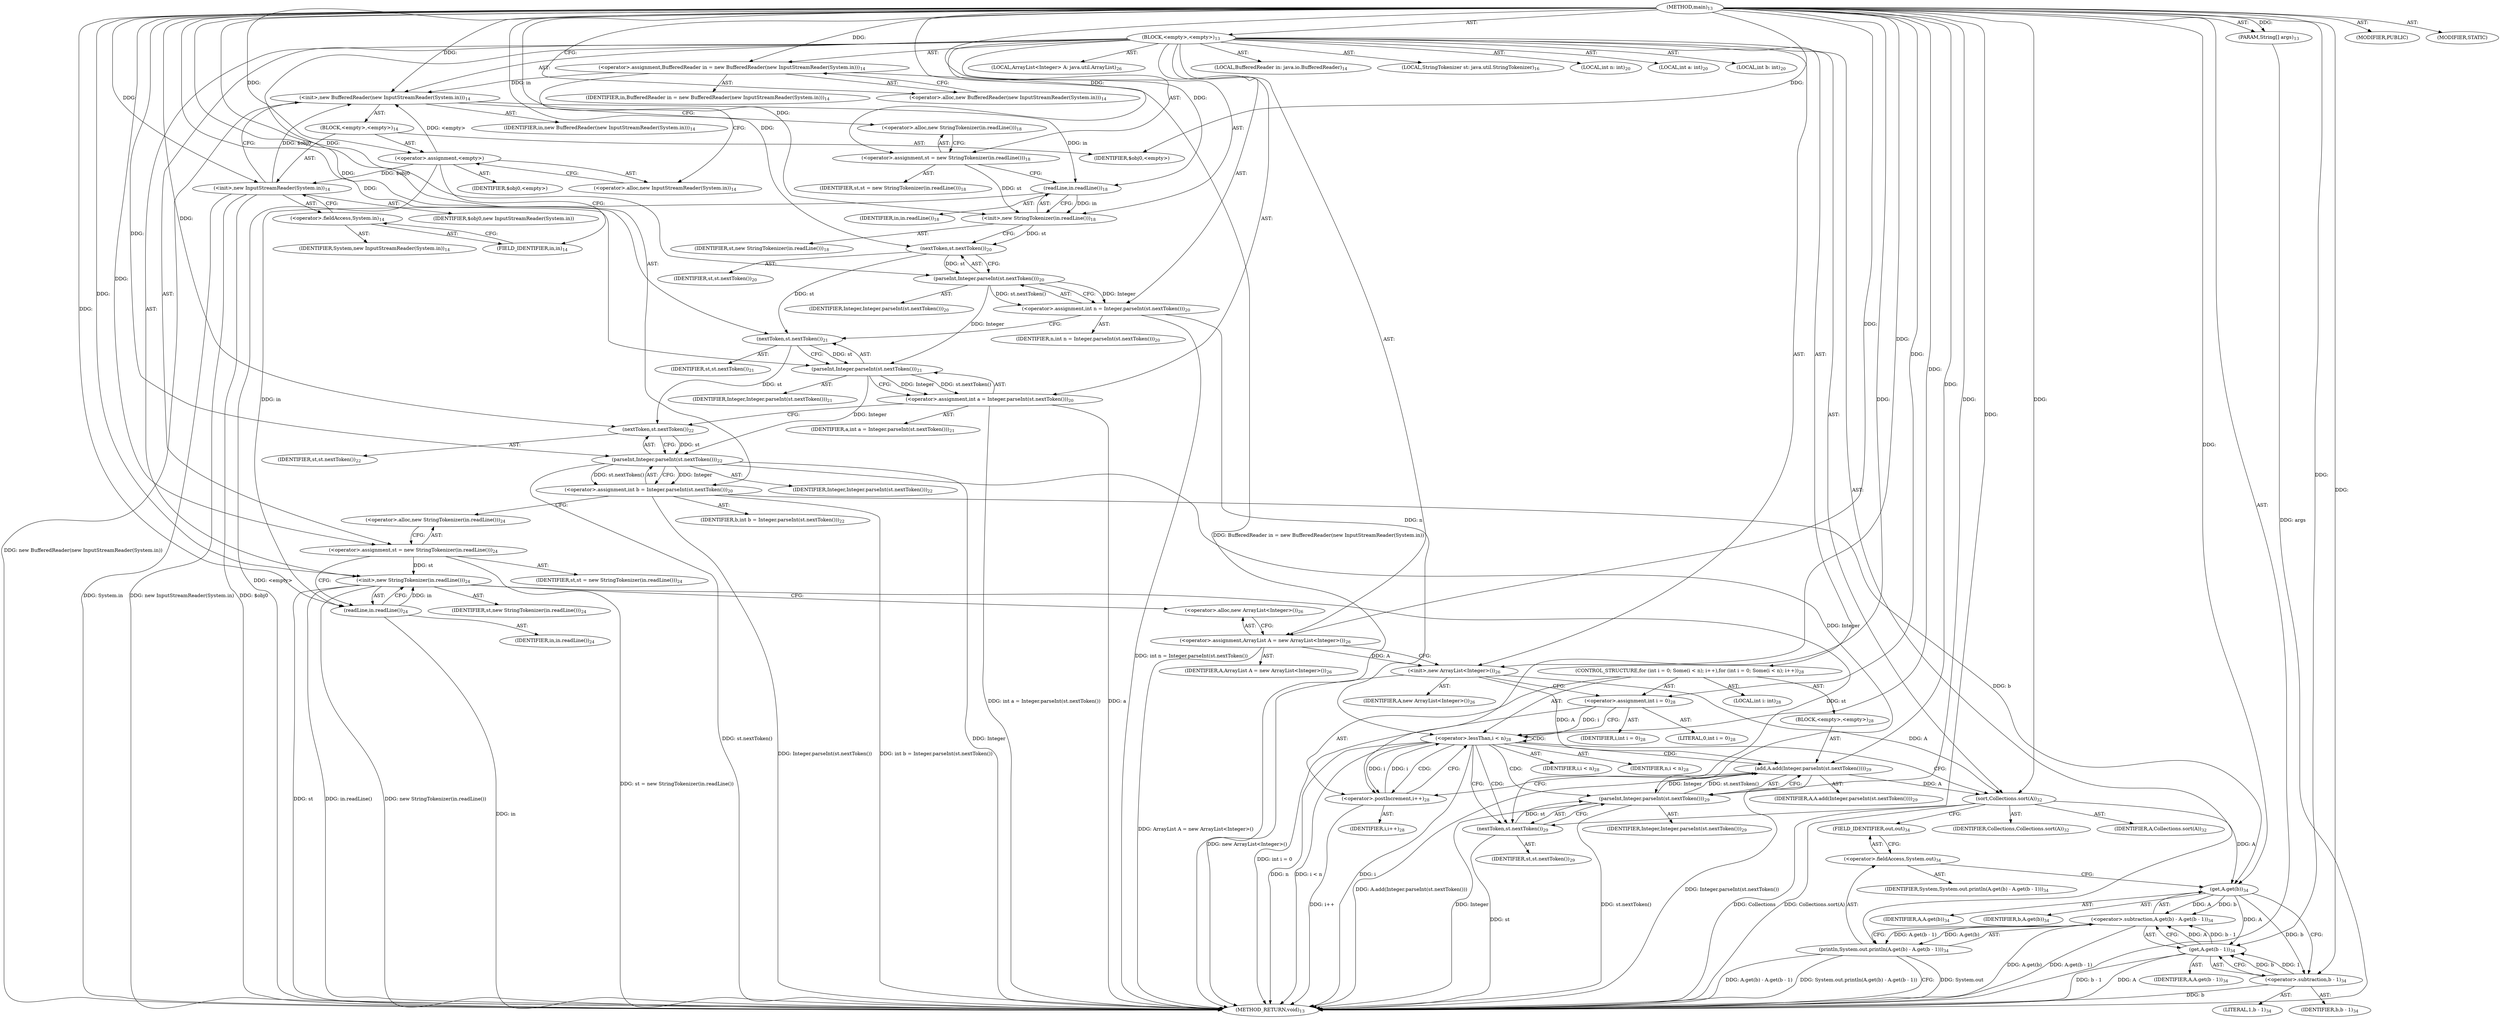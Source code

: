 digraph "main" {  
"24" [label = <(METHOD,main)<SUB>13</SUB>> ]
"25" [label = <(PARAM,String[] args)<SUB>13</SUB>> ]
"26" [label = <(BLOCK,&lt;empty&gt;,&lt;empty&gt;)<SUB>13</SUB>> ]
"4" [label = <(LOCAL,BufferedReader in: java.io.BufferedReader)<SUB>14</SUB>> ]
"27" [label = <(&lt;operator&gt;.assignment,BufferedReader in = new BufferedReader(new InputStreamReader(System.in)))<SUB>14</SUB>> ]
"28" [label = <(IDENTIFIER,in,BufferedReader in = new BufferedReader(new InputStreamReader(System.in)))<SUB>14</SUB>> ]
"29" [label = <(&lt;operator&gt;.alloc,new BufferedReader(new InputStreamReader(System.in)))<SUB>14</SUB>> ]
"30" [label = <(&lt;init&gt;,new BufferedReader(new InputStreamReader(System.in)))<SUB>14</SUB>> ]
"3" [label = <(IDENTIFIER,in,new BufferedReader(new InputStreamReader(System.in)))<SUB>14</SUB>> ]
"31" [label = <(BLOCK,&lt;empty&gt;,&lt;empty&gt;)<SUB>14</SUB>> ]
"32" [label = <(&lt;operator&gt;.assignment,&lt;empty&gt;)> ]
"33" [label = <(IDENTIFIER,$obj0,&lt;empty&gt;)> ]
"34" [label = <(&lt;operator&gt;.alloc,new InputStreamReader(System.in))<SUB>14</SUB>> ]
"35" [label = <(&lt;init&gt;,new InputStreamReader(System.in))<SUB>14</SUB>> ]
"36" [label = <(IDENTIFIER,$obj0,new InputStreamReader(System.in))> ]
"37" [label = <(&lt;operator&gt;.fieldAccess,System.in)<SUB>14</SUB>> ]
"38" [label = <(IDENTIFIER,System,new InputStreamReader(System.in))<SUB>14</SUB>> ]
"39" [label = <(FIELD_IDENTIFIER,in,in)<SUB>14</SUB>> ]
"40" [label = <(IDENTIFIER,$obj0,&lt;empty&gt;)> ]
"6" [label = <(LOCAL,StringTokenizer st: java.util.StringTokenizer)<SUB>16</SUB>> ]
"41" [label = <(&lt;operator&gt;.assignment,st = new StringTokenizer(in.readLine()))<SUB>18</SUB>> ]
"42" [label = <(IDENTIFIER,st,st = new StringTokenizer(in.readLine()))<SUB>18</SUB>> ]
"43" [label = <(&lt;operator&gt;.alloc,new StringTokenizer(in.readLine()))<SUB>18</SUB>> ]
"44" [label = <(&lt;init&gt;,new StringTokenizer(in.readLine()))<SUB>18</SUB>> ]
"5" [label = <(IDENTIFIER,st,new StringTokenizer(in.readLine()))<SUB>18</SUB>> ]
"45" [label = <(readLine,in.readLine())<SUB>18</SUB>> ]
"46" [label = <(IDENTIFIER,in,in.readLine())<SUB>18</SUB>> ]
"47" [label = <(LOCAL,int n: int)<SUB>20</SUB>> ]
"48" [label = <(LOCAL,int a: int)<SUB>20</SUB>> ]
"49" [label = <(LOCAL,int b: int)<SUB>20</SUB>> ]
"50" [label = <(&lt;operator&gt;.assignment,int n = Integer.parseInt(st.nextToken()))<SUB>20</SUB>> ]
"51" [label = <(IDENTIFIER,n,int n = Integer.parseInt(st.nextToken()))<SUB>20</SUB>> ]
"52" [label = <(parseInt,Integer.parseInt(st.nextToken()))<SUB>20</SUB>> ]
"53" [label = <(IDENTIFIER,Integer,Integer.parseInt(st.nextToken()))<SUB>20</SUB>> ]
"54" [label = <(nextToken,st.nextToken())<SUB>20</SUB>> ]
"55" [label = <(IDENTIFIER,st,st.nextToken())<SUB>20</SUB>> ]
"56" [label = <(&lt;operator&gt;.assignment,int a = Integer.parseInt(st.nextToken()))<SUB>20</SUB>> ]
"57" [label = <(IDENTIFIER,a,int a = Integer.parseInt(st.nextToken()))<SUB>21</SUB>> ]
"58" [label = <(parseInt,Integer.parseInt(st.nextToken()))<SUB>21</SUB>> ]
"59" [label = <(IDENTIFIER,Integer,Integer.parseInt(st.nextToken()))<SUB>21</SUB>> ]
"60" [label = <(nextToken,st.nextToken())<SUB>21</SUB>> ]
"61" [label = <(IDENTIFIER,st,st.nextToken())<SUB>21</SUB>> ]
"62" [label = <(&lt;operator&gt;.assignment,int b = Integer.parseInt(st.nextToken()))<SUB>20</SUB>> ]
"63" [label = <(IDENTIFIER,b,int b = Integer.parseInt(st.nextToken()))<SUB>22</SUB>> ]
"64" [label = <(parseInt,Integer.parseInt(st.nextToken()))<SUB>22</SUB>> ]
"65" [label = <(IDENTIFIER,Integer,Integer.parseInt(st.nextToken()))<SUB>22</SUB>> ]
"66" [label = <(nextToken,st.nextToken())<SUB>22</SUB>> ]
"67" [label = <(IDENTIFIER,st,st.nextToken())<SUB>22</SUB>> ]
"68" [label = <(&lt;operator&gt;.assignment,st = new StringTokenizer(in.readLine()))<SUB>24</SUB>> ]
"69" [label = <(IDENTIFIER,st,st = new StringTokenizer(in.readLine()))<SUB>24</SUB>> ]
"70" [label = <(&lt;operator&gt;.alloc,new StringTokenizer(in.readLine()))<SUB>24</SUB>> ]
"71" [label = <(&lt;init&gt;,new StringTokenizer(in.readLine()))<SUB>24</SUB>> ]
"7" [label = <(IDENTIFIER,st,new StringTokenizer(in.readLine()))<SUB>24</SUB>> ]
"72" [label = <(readLine,in.readLine())<SUB>24</SUB>> ]
"73" [label = <(IDENTIFIER,in,in.readLine())<SUB>24</SUB>> ]
"9" [label = <(LOCAL,ArrayList&lt;Integer&gt; A: java.util.ArrayList)<SUB>26</SUB>> ]
"74" [label = <(&lt;operator&gt;.assignment,ArrayList A = new ArrayList&lt;Integer&gt;())<SUB>26</SUB>> ]
"75" [label = <(IDENTIFIER,A,ArrayList A = new ArrayList&lt;Integer&gt;())<SUB>26</SUB>> ]
"76" [label = <(&lt;operator&gt;.alloc,new ArrayList&lt;Integer&gt;())<SUB>26</SUB>> ]
"77" [label = <(&lt;init&gt;,new ArrayList&lt;Integer&gt;())<SUB>26</SUB>> ]
"8" [label = <(IDENTIFIER,A,new ArrayList&lt;Integer&gt;())<SUB>26</SUB>> ]
"78" [label = <(CONTROL_STRUCTURE,for (int i = 0; Some(i &lt; n); i++),for (int i = 0; Some(i &lt; n); i++))<SUB>28</SUB>> ]
"79" [label = <(LOCAL,int i: int)<SUB>28</SUB>> ]
"80" [label = <(&lt;operator&gt;.assignment,int i = 0)<SUB>28</SUB>> ]
"81" [label = <(IDENTIFIER,i,int i = 0)<SUB>28</SUB>> ]
"82" [label = <(LITERAL,0,int i = 0)<SUB>28</SUB>> ]
"83" [label = <(&lt;operator&gt;.lessThan,i &lt; n)<SUB>28</SUB>> ]
"84" [label = <(IDENTIFIER,i,i &lt; n)<SUB>28</SUB>> ]
"85" [label = <(IDENTIFIER,n,i &lt; n)<SUB>28</SUB>> ]
"86" [label = <(&lt;operator&gt;.postIncrement,i++)<SUB>28</SUB>> ]
"87" [label = <(IDENTIFIER,i,i++)<SUB>28</SUB>> ]
"88" [label = <(BLOCK,&lt;empty&gt;,&lt;empty&gt;)<SUB>28</SUB>> ]
"89" [label = <(add,A.add(Integer.parseInt(st.nextToken())))<SUB>29</SUB>> ]
"90" [label = <(IDENTIFIER,A,A.add(Integer.parseInt(st.nextToken())))<SUB>29</SUB>> ]
"91" [label = <(parseInt,Integer.parseInt(st.nextToken()))<SUB>29</SUB>> ]
"92" [label = <(IDENTIFIER,Integer,Integer.parseInt(st.nextToken()))<SUB>29</SUB>> ]
"93" [label = <(nextToken,st.nextToken())<SUB>29</SUB>> ]
"94" [label = <(IDENTIFIER,st,st.nextToken())<SUB>29</SUB>> ]
"95" [label = <(sort,Collections.sort(A))<SUB>32</SUB>> ]
"96" [label = <(IDENTIFIER,Collections,Collections.sort(A))<SUB>32</SUB>> ]
"97" [label = <(IDENTIFIER,A,Collections.sort(A))<SUB>32</SUB>> ]
"98" [label = <(println,System.out.println(A.get(b) - A.get(b - 1)))<SUB>34</SUB>> ]
"99" [label = <(&lt;operator&gt;.fieldAccess,System.out)<SUB>34</SUB>> ]
"100" [label = <(IDENTIFIER,System,System.out.println(A.get(b) - A.get(b - 1)))<SUB>34</SUB>> ]
"101" [label = <(FIELD_IDENTIFIER,out,out)<SUB>34</SUB>> ]
"102" [label = <(&lt;operator&gt;.subtraction,A.get(b) - A.get(b - 1))<SUB>34</SUB>> ]
"103" [label = <(get,A.get(b))<SUB>34</SUB>> ]
"104" [label = <(IDENTIFIER,A,A.get(b))<SUB>34</SUB>> ]
"105" [label = <(IDENTIFIER,b,A.get(b))<SUB>34</SUB>> ]
"106" [label = <(get,A.get(b - 1))<SUB>34</SUB>> ]
"107" [label = <(IDENTIFIER,A,A.get(b - 1))<SUB>34</SUB>> ]
"108" [label = <(&lt;operator&gt;.subtraction,b - 1)<SUB>34</SUB>> ]
"109" [label = <(IDENTIFIER,b,b - 1)<SUB>34</SUB>> ]
"110" [label = <(LITERAL,1,b - 1)<SUB>34</SUB>> ]
"111" [label = <(MODIFIER,PUBLIC)> ]
"112" [label = <(MODIFIER,STATIC)> ]
"113" [label = <(METHOD_RETURN,void)<SUB>13</SUB>> ]
  "24" -> "25"  [ label = "AST: "] 
  "24" -> "26"  [ label = "AST: "] 
  "24" -> "111"  [ label = "AST: "] 
  "24" -> "112"  [ label = "AST: "] 
  "24" -> "113"  [ label = "AST: "] 
  "26" -> "4"  [ label = "AST: "] 
  "26" -> "27"  [ label = "AST: "] 
  "26" -> "30"  [ label = "AST: "] 
  "26" -> "6"  [ label = "AST: "] 
  "26" -> "41"  [ label = "AST: "] 
  "26" -> "44"  [ label = "AST: "] 
  "26" -> "47"  [ label = "AST: "] 
  "26" -> "48"  [ label = "AST: "] 
  "26" -> "49"  [ label = "AST: "] 
  "26" -> "50"  [ label = "AST: "] 
  "26" -> "56"  [ label = "AST: "] 
  "26" -> "62"  [ label = "AST: "] 
  "26" -> "68"  [ label = "AST: "] 
  "26" -> "71"  [ label = "AST: "] 
  "26" -> "9"  [ label = "AST: "] 
  "26" -> "74"  [ label = "AST: "] 
  "26" -> "77"  [ label = "AST: "] 
  "26" -> "78"  [ label = "AST: "] 
  "26" -> "95"  [ label = "AST: "] 
  "26" -> "98"  [ label = "AST: "] 
  "27" -> "28"  [ label = "AST: "] 
  "27" -> "29"  [ label = "AST: "] 
  "30" -> "3"  [ label = "AST: "] 
  "30" -> "31"  [ label = "AST: "] 
  "31" -> "32"  [ label = "AST: "] 
  "31" -> "35"  [ label = "AST: "] 
  "31" -> "40"  [ label = "AST: "] 
  "32" -> "33"  [ label = "AST: "] 
  "32" -> "34"  [ label = "AST: "] 
  "35" -> "36"  [ label = "AST: "] 
  "35" -> "37"  [ label = "AST: "] 
  "37" -> "38"  [ label = "AST: "] 
  "37" -> "39"  [ label = "AST: "] 
  "41" -> "42"  [ label = "AST: "] 
  "41" -> "43"  [ label = "AST: "] 
  "44" -> "5"  [ label = "AST: "] 
  "44" -> "45"  [ label = "AST: "] 
  "45" -> "46"  [ label = "AST: "] 
  "50" -> "51"  [ label = "AST: "] 
  "50" -> "52"  [ label = "AST: "] 
  "52" -> "53"  [ label = "AST: "] 
  "52" -> "54"  [ label = "AST: "] 
  "54" -> "55"  [ label = "AST: "] 
  "56" -> "57"  [ label = "AST: "] 
  "56" -> "58"  [ label = "AST: "] 
  "58" -> "59"  [ label = "AST: "] 
  "58" -> "60"  [ label = "AST: "] 
  "60" -> "61"  [ label = "AST: "] 
  "62" -> "63"  [ label = "AST: "] 
  "62" -> "64"  [ label = "AST: "] 
  "64" -> "65"  [ label = "AST: "] 
  "64" -> "66"  [ label = "AST: "] 
  "66" -> "67"  [ label = "AST: "] 
  "68" -> "69"  [ label = "AST: "] 
  "68" -> "70"  [ label = "AST: "] 
  "71" -> "7"  [ label = "AST: "] 
  "71" -> "72"  [ label = "AST: "] 
  "72" -> "73"  [ label = "AST: "] 
  "74" -> "75"  [ label = "AST: "] 
  "74" -> "76"  [ label = "AST: "] 
  "77" -> "8"  [ label = "AST: "] 
  "78" -> "79"  [ label = "AST: "] 
  "78" -> "80"  [ label = "AST: "] 
  "78" -> "83"  [ label = "AST: "] 
  "78" -> "86"  [ label = "AST: "] 
  "78" -> "88"  [ label = "AST: "] 
  "80" -> "81"  [ label = "AST: "] 
  "80" -> "82"  [ label = "AST: "] 
  "83" -> "84"  [ label = "AST: "] 
  "83" -> "85"  [ label = "AST: "] 
  "86" -> "87"  [ label = "AST: "] 
  "88" -> "89"  [ label = "AST: "] 
  "89" -> "90"  [ label = "AST: "] 
  "89" -> "91"  [ label = "AST: "] 
  "91" -> "92"  [ label = "AST: "] 
  "91" -> "93"  [ label = "AST: "] 
  "93" -> "94"  [ label = "AST: "] 
  "95" -> "96"  [ label = "AST: "] 
  "95" -> "97"  [ label = "AST: "] 
  "98" -> "99"  [ label = "AST: "] 
  "98" -> "102"  [ label = "AST: "] 
  "99" -> "100"  [ label = "AST: "] 
  "99" -> "101"  [ label = "AST: "] 
  "102" -> "103"  [ label = "AST: "] 
  "102" -> "106"  [ label = "AST: "] 
  "103" -> "104"  [ label = "AST: "] 
  "103" -> "105"  [ label = "AST: "] 
  "106" -> "107"  [ label = "AST: "] 
  "106" -> "108"  [ label = "AST: "] 
  "108" -> "109"  [ label = "AST: "] 
  "108" -> "110"  [ label = "AST: "] 
  "27" -> "34"  [ label = "CFG: "] 
  "30" -> "43"  [ label = "CFG: "] 
  "41" -> "45"  [ label = "CFG: "] 
  "44" -> "54"  [ label = "CFG: "] 
  "50" -> "60"  [ label = "CFG: "] 
  "56" -> "66"  [ label = "CFG: "] 
  "62" -> "70"  [ label = "CFG: "] 
  "68" -> "72"  [ label = "CFG: "] 
  "71" -> "76"  [ label = "CFG: "] 
  "74" -> "77"  [ label = "CFG: "] 
  "77" -> "80"  [ label = "CFG: "] 
  "95" -> "101"  [ label = "CFG: "] 
  "98" -> "113"  [ label = "CFG: "] 
  "29" -> "27"  [ label = "CFG: "] 
  "43" -> "41"  [ label = "CFG: "] 
  "45" -> "44"  [ label = "CFG: "] 
  "52" -> "50"  [ label = "CFG: "] 
  "58" -> "56"  [ label = "CFG: "] 
  "64" -> "62"  [ label = "CFG: "] 
  "70" -> "68"  [ label = "CFG: "] 
  "72" -> "71"  [ label = "CFG: "] 
  "76" -> "74"  [ label = "CFG: "] 
  "80" -> "83"  [ label = "CFG: "] 
  "83" -> "93"  [ label = "CFG: "] 
  "83" -> "95"  [ label = "CFG: "] 
  "86" -> "83"  [ label = "CFG: "] 
  "99" -> "103"  [ label = "CFG: "] 
  "102" -> "98"  [ label = "CFG: "] 
  "32" -> "39"  [ label = "CFG: "] 
  "35" -> "30"  [ label = "CFG: "] 
  "54" -> "52"  [ label = "CFG: "] 
  "60" -> "58"  [ label = "CFG: "] 
  "66" -> "64"  [ label = "CFG: "] 
  "89" -> "86"  [ label = "CFG: "] 
  "101" -> "99"  [ label = "CFG: "] 
  "103" -> "108"  [ label = "CFG: "] 
  "106" -> "102"  [ label = "CFG: "] 
  "34" -> "32"  [ label = "CFG: "] 
  "37" -> "35"  [ label = "CFG: "] 
  "91" -> "89"  [ label = "CFG: "] 
  "108" -> "106"  [ label = "CFG: "] 
  "39" -> "37"  [ label = "CFG: "] 
  "93" -> "91"  [ label = "CFG: "] 
  "24" -> "29"  [ label = "CFG: "] 
  "25" -> "113"  [ label = "DDG: args"] 
  "27" -> "113"  [ label = "DDG: BufferedReader in = new BufferedReader(new InputStreamReader(System.in))"] 
  "32" -> "113"  [ label = "DDG: &lt;empty&gt;"] 
  "35" -> "113"  [ label = "DDG: $obj0"] 
  "35" -> "113"  [ label = "DDG: System.in"] 
  "35" -> "113"  [ label = "DDG: new InputStreamReader(System.in)"] 
  "30" -> "113"  [ label = "DDG: new BufferedReader(new InputStreamReader(System.in))"] 
  "50" -> "113"  [ label = "DDG: int n = Integer.parseInt(st.nextToken())"] 
  "56" -> "113"  [ label = "DDG: a"] 
  "56" -> "113"  [ label = "DDG: int a = Integer.parseInt(st.nextToken())"] 
  "64" -> "113"  [ label = "DDG: Integer"] 
  "64" -> "113"  [ label = "DDG: st.nextToken()"] 
  "62" -> "113"  [ label = "DDG: Integer.parseInt(st.nextToken())"] 
  "62" -> "113"  [ label = "DDG: int b = Integer.parseInt(st.nextToken())"] 
  "68" -> "113"  [ label = "DDG: st = new StringTokenizer(in.readLine())"] 
  "71" -> "113"  [ label = "DDG: st"] 
  "72" -> "113"  [ label = "DDG: in"] 
  "71" -> "113"  [ label = "DDG: in.readLine()"] 
  "71" -> "113"  [ label = "DDG: new StringTokenizer(in.readLine())"] 
  "74" -> "113"  [ label = "DDG: ArrayList A = new ArrayList&lt;Integer&gt;()"] 
  "77" -> "113"  [ label = "DDG: new ArrayList&lt;Integer&gt;()"] 
  "80" -> "113"  [ label = "DDG: int i = 0"] 
  "83" -> "113"  [ label = "DDG: i"] 
  "83" -> "113"  [ label = "DDG: n"] 
  "83" -> "113"  [ label = "DDG: i &lt; n"] 
  "95" -> "113"  [ label = "DDG: Collections.sort(A)"] 
  "98" -> "113"  [ label = "DDG: System.out"] 
  "102" -> "113"  [ label = "DDG: A.get(b)"] 
  "106" -> "113"  [ label = "DDG: A"] 
  "108" -> "113"  [ label = "DDG: b"] 
  "106" -> "113"  [ label = "DDG: b - 1"] 
  "102" -> "113"  [ label = "DDG: A.get(b - 1)"] 
  "98" -> "113"  [ label = "DDG: A.get(b) - A.get(b - 1)"] 
  "98" -> "113"  [ label = "DDG: System.out.println(A.get(b) - A.get(b - 1))"] 
  "91" -> "113"  [ label = "DDG: Integer"] 
  "93" -> "113"  [ label = "DDG: st"] 
  "91" -> "113"  [ label = "DDG: st.nextToken()"] 
  "89" -> "113"  [ label = "DDG: Integer.parseInt(st.nextToken())"] 
  "89" -> "113"  [ label = "DDG: A.add(Integer.parseInt(st.nextToken()))"] 
  "86" -> "113"  [ label = "DDG: i++"] 
  "95" -> "113"  [ label = "DDG: Collections"] 
  "24" -> "25"  [ label = "DDG: "] 
  "24" -> "27"  [ label = "DDG: "] 
  "24" -> "41"  [ label = "DDG: "] 
  "52" -> "50"  [ label = "DDG: Integer"] 
  "52" -> "50"  [ label = "DDG: st.nextToken()"] 
  "58" -> "56"  [ label = "DDG: Integer"] 
  "58" -> "56"  [ label = "DDG: st.nextToken()"] 
  "64" -> "62"  [ label = "DDG: Integer"] 
  "64" -> "62"  [ label = "DDG: st.nextToken()"] 
  "24" -> "68"  [ label = "DDG: "] 
  "24" -> "74"  [ label = "DDG: "] 
  "27" -> "30"  [ label = "DDG: in"] 
  "24" -> "30"  [ label = "DDG: "] 
  "32" -> "30"  [ label = "DDG: &lt;empty&gt;"] 
  "35" -> "30"  [ label = "DDG: $obj0"] 
  "41" -> "44"  [ label = "DDG: st"] 
  "24" -> "44"  [ label = "DDG: "] 
  "45" -> "44"  [ label = "DDG: in"] 
  "68" -> "71"  [ label = "DDG: st"] 
  "24" -> "71"  [ label = "DDG: "] 
  "72" -> "71"  [ label = "DDG: in"] 
  "74" -> "77"  [ label = "DDG: A"] 
  "24" -> "77"  [ label = "DDG: "] 
  "24" -> "80"  [ label = "DDG: "] 
  "24" -> "95"  [ label = "DDG: "] 
  "77" -> "95"  [ label = "DDG: A"] 
  "89" -> "95"  [ label = "DDG: A"] 
  "102" -> "98"  [ label = "DDG: A.get(b)"] 
  "102" -> "98"  [ label = "DDG: A.get(b - 1)"] 
  "24" -> "32"  [ label = "DDG: "] 
  "24" -> "40"  [ label = "DDG: "] 
  "30" -> "45"  [ label = "DDG: in"] 
  "24" -> "45"  [ label = "DDG: "] 
  "24" -> "52"  [ label = "DDG: "] 
  "54" -> "52"  [ label = "DDG: st"] 
  "52" -> "58"  [ label = "DDG: Integer"] 
  "24" -> "58"  [ label = "DDG: "] 
  "60" -> "58"  [ label = "DDG: st"] 
  "58" -> "64"  [ label = "DDG: Integer"] 
  "24" -> "64"  [ label = "DDG: "] 
  "66" -> "64"  [ label = "DDG: st"] 
  "45" -> "72"  [ label = "DDG: in"] 
  "24" -> "72"  [ label = "DDG: "] 
  "80" -> "83"  [ label = "DDG: i"] 
  "86" -> "83"  [ label = "DDG: i"] 
  "24" -> "83"  [ label = "DDG: "] 
  "50" -> "83"  [ label = "DDG: n"] 
  "83" -> "86"  [ label = "DDG: i"] 
  "24" -> "86"  [ label = "DDG: "] 
  "103" -> "102"  [ label = "DDG: A"] 
  "103" -> "102"  [ label = "DDG: b"] 
  "106" -> "102"  [ label = "DDG: A"] 
  "106" -> "102"  [ label = "DDG: b - 1"] 
  "32" -> "35"  [ label = "DDG: $obj0"] 
  "24" -> "35"  [ label = "DDG: "] 
  "44" -> "54"  [ label = "DDG: st"] 
  "24" -> "54"  [ label = "DDG: "] 
  "54" -> "60"  [ label = "DDG: st"] 
  "24" -> "60"  [ label = "DDG: "] 
  "60" -> "66"  [ label = "DDG: st"] 
  "24" -> "66"  [ label = "DDG: "] 
  "77" -> "89"  [ label = "DDG: A"] 
  "24" -> "89"  [ label = "DDG: "] 
  "91" -> "89"  [ label = "DDG: Integer"] 
  "91" -> "89"  [ label = "DDG: st.nextToken()"] 
  "95" -> "103"  [ label = "DDG: A"] 
  "24" -> "103"  [ label = "DDG: "] 
  "62" -> "103"  [ label = "DDG: b"] 
  "103" -> "106"  [ label = "DDG: A"] 
  "24" -> "106"  [ label = "DDG: "] 
  "108" -> "106"  [ label = "DDG: b"] 
  "108" -> "106"  [ label = "DDG: 1"] 
  "64" -> "91"  [ label = "DDG: Integer"] 
  "24" -> "91"  [ label = "DDG: "] 
  "93" -> "91"  [ label = "DDG: st"] 
  "103" -> "108"  [ label = "DDG: b"] 
  "24" -> "108"  [ label = "DDG: "] 
  "71" -> "93"  [ label = "DDG: st"] 
  "24" -> "93"  [ label = "DDG: "] 
  "83" -> "93"  [ label = "CDG: "] 
  "83" -> "91"  [ label = "CDG: "] 
  "83" -> "83"  [ label = "CDG: "] 
  "83" -> "89"  [ label = "CDG: "] 
  "83" -> "86"  [ label = "CDG: "] 
}
